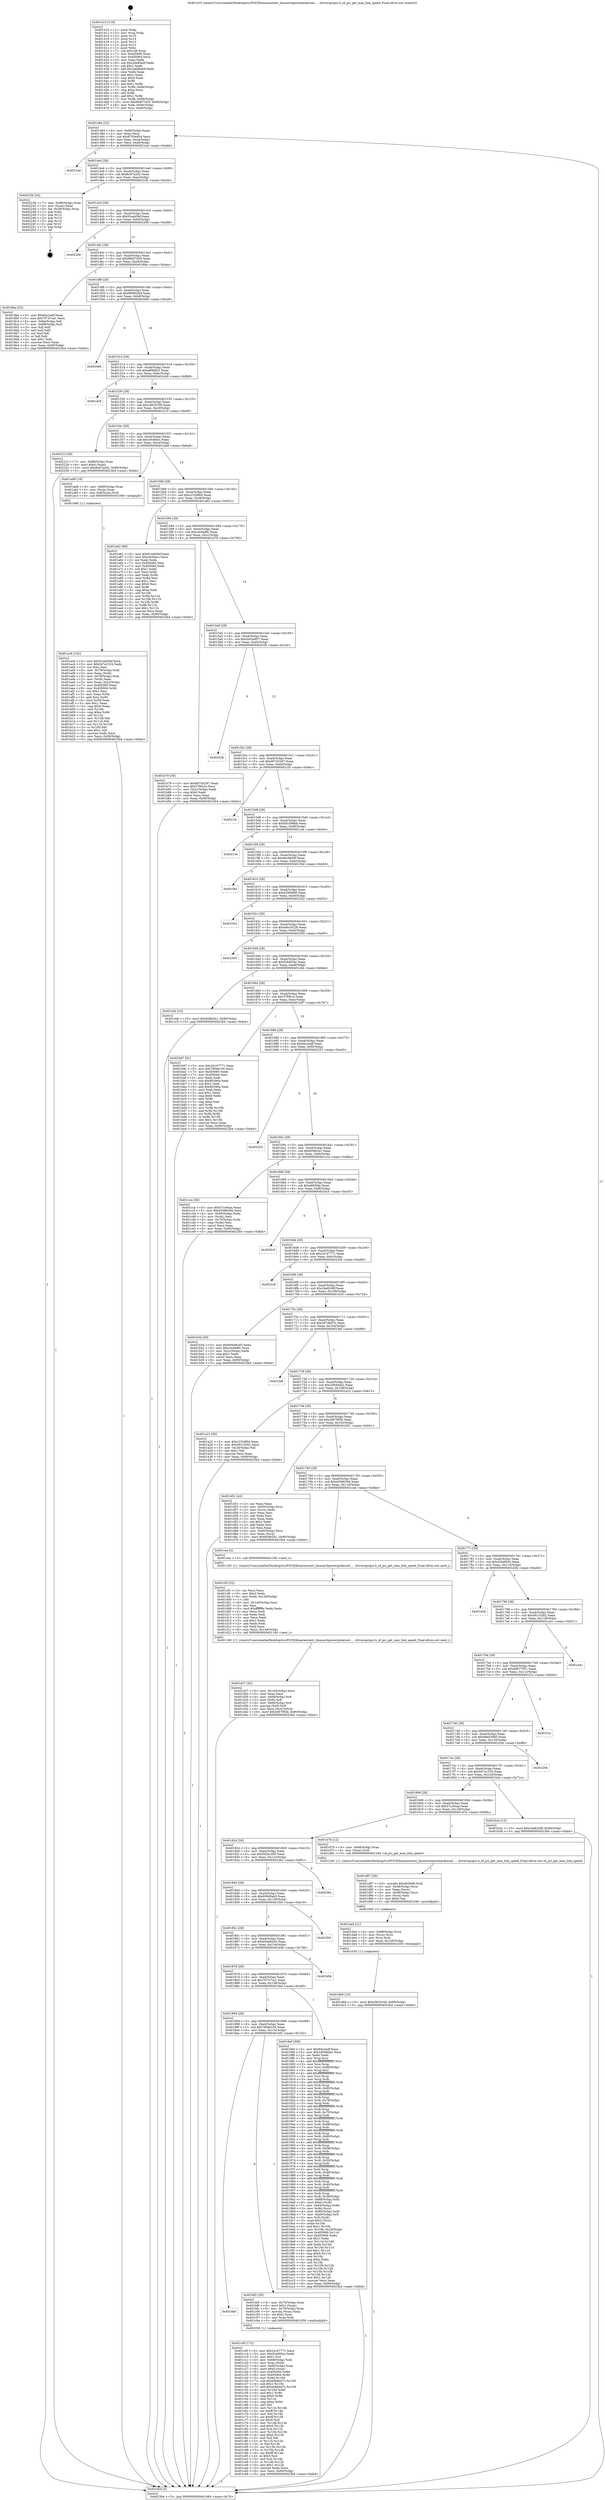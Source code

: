 digraph "0x401410" {
  label = "0x401410 (/mnt/c/Users/mathe/Desktop/tcc/POCII/binaries/extr_linuxarchpowerpckernel......driverspcipci.h_of_pci_get_max_link_speed_Final-ollvm.out::main(0))"
  labelloc = "t"
  node[shape=record]

  Entry [label="",width=0.3,height=0.3,shape=circle,fillcolor=black,style=filled]
  "0x401484" [label="{
     0x401484 [32]\l
     | [instrs]\l
     &nbsp;&nbsp;0x401484 \<+6\>: mov -0x90(%rbp),%eax\l
     &nbsp;&nbsp;0x40148a \<+2\>: mov %eax,%ecx\l
     &nbsp;&nbsp;0x40148c \<+6\>: sub $0x8793ed54,%ecx\l
     &nbsp;&nbsp;0x401492 \<+6\>: mov %eax,-0xa4(%rbp)\l
     &nbsp;&nbsp;0x401498 \<+6\>: mov %ecx,-0xa8(%rbp)\l
     &nbsp;&nbsp;0x40149e \<+6\>: je 00000000004021ed \<main+0xddd\>\l
  }"]
  "0x4021ed" [label="{
     0x4021ed\l
  }", style=dashed]
  "0x4014a4" [label="{
     0x4014a4 [28]\l
     | [instrs]\l
     &nbsp;&nbsp;0x4014a4 \<+5\>: jmp 00000000004014a9 \<main+0x99\>\l
     &nbsp;&nbsp;0x4014a9 \<+6\>: mov -0xa4(%rbp),%eax\l
     &nbsp;&nbsp;0x4014af \<+5\>: sub $0x8c97a2d2,%eax\l
     &nbsp;&nbsp;0x4014b4 \<+6\>: mov %eax,-0xac(%rbp)\l
     &nbsp;&nbsp;0x4014ba \<+6\>: je 000000000040223b \<main+0xe2b\>\l
  }"]
  Exit [label="",width=0.3,height=0.3,shape=circle,fillcolor=black,style=filled,peripheries=2]
  "0x40223b" [label="{
     0x40223b [24]\l
     | [instrs]\l
     &nbsp;&nbsp;0x40223b \<+7\>: mov -0x88(%rbp),%rax\l
     &nbsp;&nbsp;0x402242 \<+2\>: mov (%rax),%eax\l
     &nbsp;&nbsp;0x402244 \<+4\>: lea -0x28(%rbp),%rsp\l
     &nbsp;&nbsp;0x402248 \<+1\>: pop %rbx\l
     &nbsp;&nbsp;0x402249 \<+2\>: pop %r12\l
     &nbsp;&nbsp;0x40224b \<+2\>: pop %r13\l
     &nbsp;&nbsp;0x40224d \<+2\>: pop %r14\l
     &nbsp;&nbsp;0x40224f \<+2\>: pop %r15\l
     &nbsp;&nbsp;0x402251 \<+1\>: pop %rbp\l
     &nbsp;&nbsp;0x402252 \<+1\>: ret\l
  }"]
  "0x4014c0" [label="{
     0x4014c0 [28]\l
     | [instrs]\l
     &nbsp;&nbsp;0x4014c0 \<+5\>: jmp 00000000004014c5 \<main+0xb5\>\l
     &nbsp;&nbsp;0x4014c5 \<+6\>: mov -0xa4(%rbp),%eax\l
     &nbsp;&nbsp;0x4014cb \<+5\>: sub $0x91eeb5bf,%eax\l
     &nbsp;&nbsp;0x4014d0 \<+6\>: mov %eax,-0xb0(%rbp)\l
     &nbsp;&nbsp;0x4014d6 \<+6\>: je 0000000000402298 \<main+0xe88\>\l
  }"]
  "0x401db9" [label="{
     0x401db9 [15]\l
     | [instrs]\l
     &nbsp;&nbsp;0x401db9 \<+10\>: movl $0xc0625c56,-0x90(%rbp)\l
     &nbsp;&nbsp;0x401dc3 \<+5\>: jmp 00000000004023b4 \<main+0xfa4\>\l
  }"]
  "0x402298" [label="{
     0x402298\l
  }", style=dashed]
  "0x4014dc" [label="{
     0x4014dc [28]\l
     | [instrs]\l
     &nbsp;&nbsp;0x4014dc \<+5\>: jmp 00000000004014e1 \<main+0xd1\>\l
     &nbsp;&nbsp;0x4014e1 \<+6\>: mov -0xa4(%rbp),%eax\l
     &nbsp;&nbsp;0x4014e7 \<+5\>: sub $0x96d57d29,%eax\l
     &nbsp;&nbsp;0x4014ec \<+6\>: mov %eax,-0xb4(%rbp)\l
     &nbsp;&nbsp;0x4014f2 \<+6\>: je 00000000004018ba \<main+0x4aa\>\l
  }"]
  "0x401da4" [label="{
     0x401da4 [21]\l
     | [instrs]\l
     &nbsp;&nbsp;0x401da4 \<+4\>: mov -0x68(%rbp),%rcx\l
     &nbsp;&nbsp;0x401da8 \<+3\>: mov (%rcx),%rcx\l
     &nbsp;&nbsp;0x401dab \<+3\>: mov %rcx,%rdi\l
     &nbsp;&nbsp;0x401dae \<+6\>: mov %eax,-0x148(%rbp)\l
     &nbsp;&nbsp;0x401db4 \<+5\>: call 0000000000401030 \<free@plt\>\l
     | [calls]\l
     &nbsp;&nbsp;0x401030 \{1\} (unknown)\l
  }"]
  "0x4018ba" [label="{
     0x4018ba [53]\l
     | [instrs]\l
     &nbsp;&nbsp;0x4018ba \<+5\>: mov $0x84c2edf,%eax\l
     &nbsp;&nbsp;0x4018bf \<+5\>: mov $0x70747ca1,%ecx\l
     &nbsp;&nbsp;0x4018c4 \<+6\>: mov -0x8a(%rbp),%dl\l
     &nbsp;&nbsp;0x4018ca \<+7\>: mov -0x89(%rbp),%sil\l
     &nbsp;&nbsp;0x4018d1 \<+3\>: mov %dl,%dil\l
     &nbsp;&nbsp;0x4018d4 \<+3\>: and %sil,%dil\l
     &nbsp;&nbsp;0x4018d7 \<+3\>: xor %sil,%dl\l
     &nbsp;&nbsp;0x4018da \<+3\>: or %dl,%dil\l
     &nbsp;&nbsp;0x4018dd \<+4\>: test $0x1,%dil\l
     &nbsp;&nbsp;0x4018e1 \<+3\>: cmovne %ecx,%eax\l
     &nbsp;&nbsp;0x4018e4 \<+6\>: mov %eax,-0x90(%rbp)\l
     &nbsp;&nbsp;0x4018ea \<+5\>: jmp 00000000004023b4 \<main+0xfa4\>\l
  }"]
  "0x4014f8" [label="{
     0x4014f8 [28]\l
     | [instrs]\l
     &nbsp;&nbsp;0x4014f8 \<+5\>: jmp 00000000004014fd \<main+0xed\>\l
     &nbsp;&nbsp;0x4014fd \<+6\>: mov -0xa4(%rbp),%eax\l
     &nbsp;&nbsp;0x401503 \<+5\>: sub $0x9f06026d,%eax\l
     &nbsp;&nbsp;0x401508 \<+6\>: mov %eax,-0xb8(%rbp)\l
     &nbsp;&nbsp;0x40150e \<+6\>: je 00000000004020b6 \<main+0xca6\>\l
  }"]
  "0x4023b4" [label="{
     0x4023b4 [5]\l
     | [instrs]\l
     &nbsp;&nbsp;0x4023b4 \<+5\>: jmp 0000000000401484 \<main+0x74\>\l
  }"]
  "0x401410" [label="{
     0x401410 [116]\l
     | [instrs]\l
     &nbsp;&nbsp;0x401410 \<+1\>: push %rbp\l
     &nbsp;&nbsp;0x401411 \<+3\>: mov %rsp,%rbp\l
     &nbsp;&nbsp;0x401414 \<+2\>: push %r15\l
     &nbsp;&nbsp;0x401416 \<+2\>: push %r14\l
     &nbsp;&nbsp;0x401418 \<+2\>: push %r13\l
     &nbsp;&nbsp;0x40141a \<+2\>: push %r12\l
     &nbsp;&nbsp;0x40141c \<+1\>: push %rbx\l
     &nbsp;&nbsp;0x40141d \<+7\>: sub $0x148,%rsp\l
     &nbsp;&nbsp;0x401424 \<+7\>: mov 0x405060,%eax\l
     &nbsp;&nbsp;0x40142b \<+7\>: mov 0x405064,%ecx\l
     &nbsp;&nbsp;0x401432 \<+2\>: mov %eax,%edx\l
     &nbsp;&nbsp;0x401434 \<+6\>: sub $0x2eb90a0f,%edx\l
     &nbsp;&nbsp;0x40143a \<+3\>: sub $0x1,%edx\l
     &nbsp;&nbsp;0x40143d \<+6\>: add $0x2eb90a0f,%edx\l
     &nbsp;&nbsp;0x401443 \<+3\>: imul %edx,%eax\l
     &nbsp;&nbsp;0x401446 \<+3\>: and $0x1,%eax\l
     &nbsp;&nbsp;0x401449 \<+3\>: cmp $0x0,%eax\l
     &nbsp;&nbsp;0x40144c \<+4\>: sete %r8b\l
     &nbsp;&nbsp;0x401450 \<+4\>: and $0x1,%r8b\l
     &nbsp;&nbsp;0x401454 \<+7\>: mov %r8b,-0x8a(%rbp)\l
     &nbsp;&nbsp;0x40145b \<+3\>: cmp $0xa,%ecx\l
     &nbsp;&nbsp;0x40145e \<+4\>: setl %r8b\l
     &nbsp;&nbsp;0x401462 \<+4\>: and $0x1,%r8b\l
     &nbsp;&nbsp;0x401466 \<+7\>: mov %r8b,-0x89(%rbp)\l
     &nbsp;&nbsp;0x40146d \<+10\>: movl $0x96d57d29,-0x90(%rbp)\l
     &nbsp;&nbsp;0x401477 \<+6\>: mov %edi,-0x94(%rbp)\l
     &nbsp;&nbsp;0x40147d \<+7\>: mov %rsi,-0xa0(%rbp)\l
  }"]
  "0x401d87" [label="{
     0x401d87 [29]\l
     | [instrs]\l
     &nbsp;&nbsp;0x401d87 \<+10\>: movabs $0x4030d6,%rdi\l
     &nbsp;&nbsp;0x401d91 \<+4\>: mov -0x58(%rbp),%rcx\l
     &nbsp;&nbsp;0x401d95 \<+2\>: mov %eax,(%rcx)\l
     &nbsp;&nbsp;0x401d97 \<+4\>: mov -0x58(%rbp),%rcx\l
     &nbsp;&nbsp;0x401d9b \<+2\>: mov (%rcx),%esi\l
     &nbsp;&nbsp;0x401d9d \<+2\>: mov $0x0,%al\l
     &nbsp;&nbsp;0x401d9f \<+5\>: call 0000000000401040 \<printf@plt\>\l
     | [calls]\l
     &nbsp;&nbsp;0x401040 \{1\} (unknown)\l
  }"]
  "0x4020b6" [label="{
     0x4020b6\l
  }", style=dashed]
  "0x401514" [label="{
     0x401514 [28]\l
     | [instrs]\l
     &nbsp;&nbsp;0x401514 \<+5\>: jmp 0000000000401519 \<main+0x109\>\l
     &nbsp;&nbsp;0x401519 \<+6\>: mov -0xa4(%rbp),%eax\l
     &nbsp;&nbsp;0x40151f \<+5\>: sub $0xa8f48f22,%eax\l
     &nbsp;&nbsp;0x401524 \<+6\>: mov %eax,-0xbc(%rbp)\l
     &nbsp;&nbsp;0x40152a \<+6\>: je 0000000000401dc8 \<main+0x9b8\>\l
  }"]
  "0x401d27" [label="{
     0x401d27 [42]\l
     | [instrs]\l
     &nbsp;&nbsp;0x401d27 \<+6\>: mov -0x144(%rbp),%ecx\l
     &nbsp;&nbsp;0x401d2d \<+3\>: imul %eax,%ecx\l
     &nbsp;&nbsp;0x401d30 \<+4\>: mov -0x68(%rbp),%r8\l
     &nbsp;&nbsp;0x401d34 \<+3\>: mov (%r8),%r8\l
     &nbsp;&nbsp;0x401d37 \<+4\>: mov -0x60(%rbp),%r9\l
     &nbsp;&nbsp;0x401d3b \<+3\>: movslq (%r9),%r9\l
     &nbsp;&nbsp;0x401d3e \<+4\>: mov %ecx,(%r8,%r9,4)\l
     &nbsp;&nbsp;0x401d42 \<+10\>: movl $0x3d67f93b,-0x90(%rbp)\l
     &nbsp;&nbsp;0x401d4c \<+5\>: jmp 00000000004023b4 \<main+0xfa4\>\l
  }"]
  "0x401dc8" [label="{
     0x401dc8\l
  }", style=dashed]
  "0x401530" [label="{
     0x401530 [28]\l
     | [instrs]\l
     &nbsp;&nbsp;0x401530 \<+5\>: jmp 0000000000401535 \<main+0x125\>\l
     &nbsp;&nbsp;0x401535 \<+6\>: mov -0xa4(%rbp),%eax\l
     &nbsp;&nbsp;0x40153b \<+5\>: sub $0xc0625c56,%eax\l
     &nbsp;&nbsp;0x401540 \<+6\>: mov %eax,-0xc0(%rbp)\l
     &nbsp;&nbsp;0x401546 \<+6\>: je 000000000040221f \<main+0xe0f\>\l
  }"]
  "0x401cf3" [label="{
     0x401cf3 [52]\l
     | [instrs]\l
     &nbsp;&nbsp;0x401cf3 \<+2\>: xor %ecx,%ecx\l
     &nbsp;&nbsp;0x401cf5 \<+5\>: mov $0x2,%edx\l
     &nbsp;&nbsp;0x401cfa \<+6\>: mov %edx,-0x140(%rbp)\l
     &nbsp;&nbsp;0x401d00 \<+1\>: cltd\l
     &nbsp;&nbsp;0x401d01 \<+6\>: mov -0x140(%rbp),%esi\l
     &nbsp;&nbsp;0x401d07 \<+2\>: idiv %esi\l
     &nbsp;&nbsp;0x401d09 \<+6\>: imul $0xfffffffe,%edx,%edx\l
     &nbsp;&nbsp;0x401d0f \<+2\>: mov %ecx,%edi\l
     &nbsp;&nbsp;0x401d11 \<+2\>: sub %edx,%edi\l
     &nbsp;&nbsp;0x401d13 \<+2\>: mov %ecx,%edx\l
     &nbsp;&nbsp;0x401d15 \<+3\>: sub $0x1,%edx\l
     &nbsp;&nbsp;0x401d18 \<+2\>: add %edx,%edi\l
     &nbsp;&nbsp;0x401d1a \<+2\>: sub %edi,%ecx\l
     &nbsp;&nbsp;0x401d1c \<+6\>: mov %ecx,-0x144(%rbp)\l
     &nbsp;&nbsp;0x401d22 \<+5\>: call 0000000000401160 \<next_i\>\l
     | [calls]\l
     &nbsp;&nbsp;0x401160 \{1\} (/mnt/c/Users/mathe/Desktop/tcc/POCII/binaries/extr_linuxarchpowerpckernel......driverspcipci.h_of_pci_get_max_link_speed_Final-ollvm.out::next_i)\l
  }"]
  "0x40221f" [label="{
     0x40221f [28]\l
     | [instrs]\l
     &nbsp;&nbsp;0x40221f \<+7\>: mov -0x88(%rbp),%rax\l
     &nbsp;&nbsp;0x402226 \<+6\>: movl $0x0,(%rax)\l
     &nbsp;&nbsp;0x40222c \<+10\>: movl $0x8c97a2d2,-0x90(%rbp)\l
     &nbsp;&nbsp;0x402236 \<+5\>: jmp 00000000004023b4 \<main+0xfa4\>\l
  }"]
  "0x40154c" [label="{
     0x40154c [28]\l
     | [instrs]\l
     &nbsp;&nbsp;0x40154c \<+5\>: jmp 0000000000401551 \<main+0x141\>\l
     &nbsp;&nbsp;0x401551 \<+6\>: mov -0xa4(%rbp),%eax\l
     &nbsp;&nbsp;0x401557 \<+5\>: sub $0xc0cfebcc,%eax\l
     &nbsp;&nbsp;0x40155c \<+6\>: mov %eax,-0xc4(%rbp)\l
     &nbsp;&nbsp;0x401562 \<+6\>: je 0000000000401ab8 \<main+0x6a8\>\l
  }"]
  "0x401c0f" [label="{
     0x401c0f [172]\l
     | [instrs]\l
     &nbsp;&nbsp;0x401c0f \<+5\>: mov $0x24167771,%ecx\l
     &nbsp;&nbsp;0x401c14 \<+5\>: mov $0xf24d05ac,%edx\l
     &nbsp;&nbsp;0x401c19 \<+3\>: mov $0x1,%sil\l
     &nbsp;&nbsp;0x401c1c \<+4\>: mov -0x68(%rbp),%rdi\l
     &nbsp;&nbsp;0x401c20 \<+3\>: mov %rax,(%rdi)\l
     &nbsp;&nbsp;0x401c23 \<+4\>: mov -0x60(%rbp),%rax\l
     &nbsp;&nbsp;0x401c27 \<+6\>: movl $0x0,(%rax)\l
     &nbsp;&nbsp;0x401c2d \<+8\>: mov 0x405060,%r8d\l
     &nbsp;&nbsp;0x401c35 \<+8\>: mov 0x405064,%r9d\l
     &nbsp;&nbsp;0x401c3d \<+3\>: mov %r8d,%r10d\l
     &nbsp;&nbsp;0x401c40 \<+7\>: sub $0xe0bbbd7c,%r10d\l
     &nbsp;&nbsp;0x401c47 \<+4\>: sub $0x1,%r10d\l
     &nbsp;&nbsp;0x401c4b \<+7\>: add $0xe0bbbd7c,%r10d\l
     &nbsp;&nbsp;0x401c52 \<+4\>: imul %r10d,%r8d\l
     &nbsp;&nbsp;0x401c56 \<+4\>: and $0x1,%r8d\l
     &nbsp;&nbsp;0x401c5a \<+4\>: cmp $0x0,%r8d\l
     &nbsp;&nbsp;0x401c5e \<+4\>: sete %r11b\l
     &nbsp;&nbsp;0x401c62 \<+4\>: cmp $0xa,%r9d\l
     &nbsp;&nbsp;0x401c66 \<+3\>: setl %bl\l
     &nbsp;&nbsp;0x401c69 \<+3\>: mov %r11b,%r14b\l
     &nbsp;&nbsp;0x401c6c \<+4\>: xor $0xff,%r14b\l
     &nbsp;&nbsp;0x401c70 \<+3\>: mov %bl,%r15b\l
     &nbsp;&nbsp;0x401c73 \<+4\>: xor $0xff,%r15b\l
     &nbsp;&nbsp;0x401c77 \<+4\>: xor $0x0,%sil\l
     &nbsp;&nbsp;0x401c7b \<+3\>: mov %r14b,%r12b\l
     &nbsp;&nbsp;0x401c7e \<+4\>: and $0x0,%r12b\l
     &nbsp;&nbsp;0x401c82 \<+3\>: and %sil,%r11b\l
     &nbsp;&nbsp;0x401c85 \<+3\>: mov %r15b,%r13b\l
     &nbsp;&nbsp;0x401c88 \<+4\>: and $0x0,%r13b\l
     &nbsp;&nbsp;0x401c8c \<+3\>: and %sil,%bl\l
     &nbsp;&nbsp;0x401c8f \<+3\>: or %r11b,%r12b\l
     &nbsp;&nbsp;0x401c92 \<+3\>: or %bl,%r13b\l
     &nbsp;&nbsp;0x401c95 \<+3\>: xor %r13b,%r12b\l
     &nbsp;&nbsp;0x401c98 \<+3\>: or %r15b,%r14b\l
     &nbsp;&nbsp;0x401c9b \<+4\>: xor $0xff,%r14b\l
     &nbsp;&nbsp;0x401c9f \<+4\>: or $0x0,%sil\l
     &nbsp;&nbsp;0x401ca3 \<+3\>: and %sil,%r14b\l
     &nbsp;&nbsp;0x401ca6 \<+3\>: or %r14b,%r12b\l
     &nbsp;&nbsp;0x401ca9 \<+4\>: test $0x1,%r12b\l
     &nbsp;&nbsp;0x401cad \<+3\>: cmovne %edx,%ecx\l
     &nbsp;&nbsp;0x401cb0 \<+6\>: mov %ecx,-0x90(%rbp)\l
     &nbsp;&nbsp;0x401cb6 \<+5\>: jmp 00000000004023b4 \<main+0xfa4\>\l
  }"]
  "0x401ab8" [label="{
     0x401ab8 [16]\l
     | [instrs]\l
     &nbsp;&nbsp;0x401ab8 \<+4\>: mov -0x80(%rbp),%rax\l
     &nbsp;&nbsp;0x401abc \<+3\>: mov (%rax),%rax\l
     &nbsp;&nbsp;0x401abf \<+4\>: mov 0x8(%rax),%rdi\l
     &nbsp;&nbsp;0x401ac3 \<+5\>: call 0000000000401060 \<atoi@plt\>\l
     | [calls]\l
     &nbsp;&nbsp;0x401060 \{1\} (unknown)\l
  }"]
  "0x401568" [label="{
     0x401568 [28]\l
     | [instrs]\l
     &nbsp;&nbsp;0x401568 \<+5\>: jmp 000000000040156d \<main+0x15d\>\l
     &nbsp;&nbsp;0x40156d \<+6\>: mov -0xa4(%rbp),%eax\l
     &nbsp;&nbsp;0x401573 \<+5\>: sub $0xc233df04,%eax\l
     &nbsp;&nbsp;0x401578 \<+6\>: mov %eax,-0xc8(%rbp)\l
     &nbsp;&nbsp;0x40157e \<+6\>: je 0000000000401a62 \<main+0x652\>\l
  }"]
  "0x4018b0" [label="{
     0x4018b0\l
  }", style=dashed]
  "0x401a62" [label="{
     0x401a62 [86]\l
     | [instrs]\l
     &nbsp;&nbsp;0x401a62 \<+5\>: mov $0x91eeb5bf,%eax\l
     &nbsp;&nbsp;0x401a67 \<+5\>: mov $0xc0cfebcc,%ecx\l
     &nbsp;&nbsp;0x401a6c \<+2\>: xor %edx,%edx\l
     &nbsp;&nbsp;0x401a6e \<+7\>: mov 0x405060,%esi\l
     &nbsp;&nbsp;0x401a75 \<+7\>: mov 0x405064,%edi\l
     &nbsp;&nbsp;0x401a7c \<+3\>: sub $0x1,%edx\l
     &nbsp;&nbsp;0x401a7f \<+3\>: mov %esi,%r8d\l
     &nbsp;&nbsp;0x401a82 \<+3\>: add %edx,%r8d\l
     &nbsp;&nbsp;0x401a85 \<+4\>: imul %r8d,%esi\l
     &nbsp;&nbsp;0x401a89 \<+3\>: and $0x1,%esi\l
     &nbsp;&nbsp;0x401a8c \<+3\>: cmp $0x0,%esi\l
     &nbsp;&nbsp;0x401a8f \<+4\>: sete %r9b\l
     &nbsp;&nbsp;0x401a93 \<+3\>: cmp $0xa,%edi\l
     &nbsp;&nbsp;0x401a96 \<+4\>: setl %r10b\l
     &nbsp;&nbsp;0x401a9a \<+3\>: mov %r9b,%r11b\l
     &nbsp;&nbsp;0x401a9d \<+3\>: and %r10b,%r11b\l
     &nbsp;&nbsp;0x401aa0 \<+3\>: xor %r10b,%r9b\l
     &nbsp;&nbsp;0x401aa3 \<+3\>: or %r9b,%r11b\l
     &nbsp;&nbsp;0x401aa6 \<+4\>: test $0x1,%r11b\l
     &nbsp;&nbsp;0x401aaa \<+3\>: cmovne %ecx,%eax\l
     &nbsp;&nbsp;0x401aad \<+6\>: mov %eax,-0x90(%rbp)\l
     &nbsp;&nbsp;0x401ab3 \<+5\>: jmp 00000000004023b4 \<main+0xfa4\>\l
  }"]
  "0x401584" [label="{
     0x401584 [28]\l
     | [instrs]\l
     &nbsp;&nbsp;0x401584 \<+5\>: jmp 0000000000401589 \<main+0x179\>\l
     &nbsp;&nbsp;0x401589 \<+6\>: mov -0xa4(%rbp),%eax\l
     &nbsp;&nbsp;0x40158f \<+5\>: sub $0xc4c6e8fc,%eax\l
     &nbsp;&nbsp;0x401594 \<+6\>: mov %eax,-0xcc(%rbp)\l
     &nbsp;&nbsp;0x40159a \<+6\>: je 0000000000401b79 \<main+0x769\>\l
  }"]
  "0x401bf2" [label="{
     0x401bf2 [29]\l
     | [instrs]\l
     &nbsp;&nbsp;0x401bf2 \<+4\>: mov -0x70(%rbp),%rax\l
     &nbsp;&nbsp;0x401bf6 \<+6\>: movl $0x1,(%rax)\l
     &nbsp;&nbsp;0x401bfc \<+4\>: mov -0x70(%rbp),%rax\l
     &nbsp;&nbsp;0x401c00 \<+3\>: movslq (%rax),%rax\l
     &nbsp;&nbsp;0x401c03 \<+4\>: shl $0x2,%rax\l
     &nbsp;&nbsp;0x401c07 \<+3\>: mov %rax,%rdi\l
     &nbsp;&nbsp;0x401c0a \<+5\>: call 0000000000401050 \<malloc@plt\>\l
     | [calls]\l
     &nbsp;&nbsp;0x401050 \{1\} (unknown)\l
  }"]
  "0x401b79" [label="{
     0x401b79 [30]\l
     | [instrs]\l
     &nbsp;&nbsp;0x401b79 \<+5\>: mov $0xd0743297,%eax\l
     &nbsp;&nbsp;0x401b7e \<+5\>: mov $0x37f0b1e,%ecx\l
     &nbsp;&nbsp;0x401b83 \<+3\>: mov -0x2c(%rbp),%edx\l
     &nbsp;&nbsp;0x401b86 \<+3\>: cmp $0x0,%edx\l
     &nbsp;&nbsp;0x401b89 \<+3\>: cmove %ecx,%eax\l
     &nbsp;&nbsp;0x401b8c \<+6\>: mov %eax,-0x90(%rbp)\l
     &nbsp;&nbsp;0x401b92 \<+5\>: jmp 00000000004023b4 \<main+0xfa4\>\l
  }"]
  "0x4015a0" [label="{
     0x4015a0 [28]\l
     | [instrs]\l
     &nbsp;&nbsp;0x4015a0 \<+5\>: jmp 00000000004015a5 \<main+0x195\>\l
     &nbsp;&nbsp;0x4015a5 \<+6\>: mov -0xa4(%rbp),%eax\l
     &nbsp;&nbsp;0x4015ab \<+5\>: sub $0xcb03e957,%eax\l
     &nbsp;&nbsp;0x4015b0 \<+6\>: mov %eax,-0xd0(%rbp)\l
     &nbsp;&nbsp;0x4015b6 \<+6\>: je 000000000040203b \<main+0xc2b\>\l
  }"]
  "0x401ac8" [label="{
     0x401ac8 [102]\l
     | [instrs]\l
     &nbsp;&nbsp;0x401ac8 \<+5\>: mov $0x91eeb5bf,%ecx\l
     &nbsp;&nbsp;0x401acd \<+5\>: mov $0x547a151b,%edx\l
     &nbsp;&nbsp;0x401ad2 \<+2\>: xor %esi,%esi\l
     &nbsp;&nbsp;0x401ad4 \<+4\>: mov -0x78(%rbp),%rdi\l
     &nbsp;&nbsp;0x401ad8 \<+2\>: mov %eax,(%rdi)\l
     &nbsp;&nbsp;0x401ada \<+4\>: mov -0x78(%rbp),%rdi\l
     &nbsp;&nbsp;0x401ade \<+2\>: mov (%rdi),%eax\l
     &nbsp;&nbsp;0x401ae0 \<+3\>: mov %eax,-0x2c(%rbp)\l
     &nbsp;&nbsp;0x401ae3 \<+7\>: mov 0x405060,%eax\l
     &nbsp;&nbsp;0x401aea \<+8\>: mov 0x405064,%r8d\l
     &nbsp;&nbsp;0x401af2 \<+3\>: sub $0x1,%esi\l
     &nbsp;&nbsp;0x401af5 \<+3\>: mov %eax,%r9d\l
     &nbsp;&nbsp;0x401af8 \<+3\>: add %esi,%r9d\l
     &nbsp;&nbsp;0x401afb \<+4\>: imul %r9d,%eax\l
     &nbsp;&nbsp;0x401aff \<+3\>: and $0x1,%eax\l
     &nbsp;&nbsp;0x401b02 \<+3\>: cmp $0x0,%eax\l
     &nbsp;&nbsp;0x401b05 \<+4\>: sete %r10b\l
     &nbsp;&nbsp;0x401b09 \<+4\>: cmp $0xa,%r8d\l
     &nbsp;&nbsp;0x401b0d \<+4\>: setl %r11b\l
     &nbsp;&nbsp;0x401b11 \<+3\>: mov %r10b,%bl\l
     &nbsp;&nbsp;0x401b14 \<+3\>: and %r11b,%bl\l
     &nbsp;&nbsp;0x401b17 \<+3\>: xor %r11b,%r10b\l
     &nbsp;&nbsp;0x401b1a \<+3\>: or %r10b,%bl\l
     &nbsp;&nbsp;0x401b1d \<+3\>: test $0x1,%bl\l
     &nbsp;&nbsp;0x401b20 \<+3\>: cmovne %edx,%ecx\l
     &nbsp;&nbsp;0x401b23 \<+6\>: mov %ecx,-0x90(%rbp)\l
     &nbsp;&nbsp;0x401b29 \<+5\>: jmp 00000000004023b4 \<main+0xfa4\>\l
  }"]
  "0x40203b" [label="{
     0x40203b\l
  }", style=dashed]
  "0x4015bc" [label="{
     0x4015bc [28]\l
     | [instrs]\l
     &nbsp;&nbsp;0x4015bc \<+5\>: jmp 00000000004015c1 \<main+0x1b1\>\l
     &nbsp;&nbsp;0x4015c1 \<+6\>: mov -0xa4(%rbp),%eax\l
     &nbsp;&nbsp;0x4015c7 \<+5\>: sub $0xd0743297,%eax\l
     &nbsp;&nbsp;0x4015cc \<+6\>: mov %eax,-0xd4(%rbp)\l
     &nbsp;&nbsp;0x4015d2 \<+6\>: je 00000000004021fc \<main+0xdec\>\l
  }"]
  "0x401894" [label="{
     0x401894 [28]\l
     | [instrs]\l
     &nbsp;&nbsp;0x401894 \<+5\>: jmp 0000000000401899 \<main+0x489\>\l
     &nbsp;&nbsp;0x401899 \<+6\>: mov -0xa4(%rbp),%eax\l
     &nbsp;&nbsp;0x40189f \<+5\>: sub $0x790a8104,%eax\l
     &nbsp;&nbsp;0x4018a4 \<+6\>: mov %eax,-0x13c(%rbp)\l
     &nbsp;&nbsp;0x4018aa \<+6\>: je 0000000000401bf2 \<main+0x7e2\>\l
  }"]
  "0x4021fc" [label="{
     0x4021fc\l
  }", style=dashed]
  "0x4015d8" [label="{
     0x4015d8 [28]\l
     | [instrs]\l
     &nbsp;&nbsp;0x4015d8 \<+5\>: jmp 00000000004015dd \<main+0x1cd\>\l
     &nbsp;&nbsp;0x4015dd \<+6\>: mov -0xa4(%rbp),%eax\l
     &nbsp;&nbsp;0x4015e3 \<+5\>: sub $0xd5c596bb,%eax\l
     &nbsp;&nbsp;0x4015e8 \<+6\>: mov %eax,-0xd8(%rbp)\l
     &nbsp;&nbsp;0x4015ee \<+6\>: je 000000000040214e \<main+0xd3e\>\l
  }"]
  "0x4018ef" [label="{
     0x4018ef [308]\l
     | [instrs]\l
     &nbsp;&nbsp;0x4018ef \<+5\>: mov $0x84c2edf,%eax\l
     &nbsp;&nbsp;0x4018f4 \<+5\>: mov $0x2d59dde2,%ecx\l
     &nbsp;&nbsp;0x4018f9 \<+2\>: xor %edx,%edx\l
     &nbsp;&nbsp;0x4018fb \<+3\>: mov %rsp,%rsi\l
     &nbsp;&nbsp;0x4018fe \<+4\>: add $0xfffffffffffffff0,%rsi\l
     &nbsp;&nbsp;0x401902 \<+3\>: mov %rsi,%rsp\l
     &nbsp;&nbsp;0x401905 \<+7\>: mov %rsi,-0x88(%rbp)\l
     &nbsp;&nbsp;0x40190c \<+3\>: mov %rsp,%rsi\l
     &nbsp;&nbsp;0x40190f \<+4\>: add $0xfffffffffffffff0,%rsi\l
     &nbsp;&nbsp;0x401913 \<+3\>: mov %rsi,%rsp\l
     &nbsp;&nbsp;0x401916 \<+3\>: mov %rsp,%rdi\l
     &nbsp;&nbsp;0x401919 \<+4\>: add $0xfffffffffffffff0,%rdi\l
     &nbsp;&nbsp;0x40191d \<+3\>: mov %rdi,%rsp\l
     &nbsp;&nbsp;0x401920 \<+4\>: mov %rdi,-0x80(%rbp)\l
     &nbsp;&nbsp;0x401924 \<+3\>: mov %rsp,%rdi\l
     &nbsp;&nbsp;0x401927 \<+4\>: add $0xfffffffffffffff0,%rdi\l
     &nbsp;&nbsp;0x40192b \<+3\>: mov %rdi,%rsp\l
     &nbsp;&nbsp;0x40192e \<+4\>: mov %rdi,-0x78(%rbp)\l
     &nbsp;&nbsp;0x401932 \<+3\>: mov %rsp,%rdi\l
     &nbsp;&nbsp;0x401935 \<+4\>: add $0xfffffffffffffff0,%rdi\l
     &nbsp;&nbsp;0x401939 \<+3\>: mov %rdi,%rsp\l
     &nbsp;&nbsp;0x40193c \<+4\>: mov %rdi,-0x70(%rbp)\l
     &nbsp;&nbsp;0x401940 \<+3\>: mov %rsp,%rdi\l
     &nbsp;&nbsp;0x401943 \<+4\>: add $0xfffffffffffffff0,%rdi\l
     &nbsp;&nbsp;0x401947 \<+3\>: mov %rdi,%rsp\l
     &nbsp;&nbsp;0x40194a \<+4\>: mov %rdi,-0x68(%rbp)\l
     &nbsp;&nbsp;0x40194e \<+3\>: mov %rsp,%rdi\l
     &nbsp;&nbsp;0x401951 \<+4\>: add $0xfffffffffffffff0,%rdi\l
     &nbsp;&nbsp;0x401955 \<+3\>: mov %rdi,%rsp\l
     &nbsp;&nbsp;0x401958 \<+4\>: mov %rdi,-0x60(%rbp)\l
     &nbsp;&nbsp;0x40195c \<+3\>: mov %rsp,%rdi\l
     &nbsp;&nbsp;0x40195f \<+4\>: add $0xfffffffffffffff0,%rdi\l
     &nbsp;&nbsp;0x401963 \<+3\>: mov %rdi,%rsp\l
     &nbsp;&nbsp;0x401966 \<+4\>: mov %rdi,-0x58(%rbp)\l
     &nbsp;&nbsp;0x40196a \<+3\>: mov %rsp,%rdi\l
     &nbsp;&nbsp;0x40196d \<+4\>: add $0xfffffffffffffff0,%rdi\l
     &nbsp;&nbsp;0x401971 \<+3\>: mov %rdi,%rsp\l
     &nbsp;&nbsp;0x401974 \<+4\>: mov %rdi,-0x50(%rbp)\l
     &nbsp;&nbsp;0x401978 \<+3\>: mov %rsp,%rdi\l
     &nbsp;&nbsp;0x40197b \<+4\>: add $0xfffffffffffffff0,%rdi\l
     &nbsp;&nbsp;0x40197f \<+3\>: mov %rdi,%rsp\l
     &nbsp;&nbsp;0x401982 \<+4\>: mov %rdi,-0x48(%rbp)\l
     &nbsp;&nbsp;0x401986 \<+3\>: mov %rsp,%rdi\l
     &nbsp;&nbsp;0x401989 \<+4\>: add $0xfffffffffffffff0,%rdi\l
     &nbsp;&nbsp;0x40198d \<+3\>: mov %rdi,%rsp\l
     &nbsp;&nbsp;0x401990 \<+4\>: mov %rdi,-0x40(%rbp)\l
     &nbsp;&nbsp;0x401994 \<+3\>: mov %rsp,%rdi\l
     &nbsp;&nbsp;0x401997 \<+4\>: add $0xfffffffffffffff0,%rdi\l
     &nbsp;&nbsp;0x40199b \<+3\>: mov %rdi,%rsp\l
     &nbsp;&nbsp;0x40199e \<+4\>: mov %rdi,-0x38(%rbp)\l
     &nbsp;&nbsp;0x4019a2 \<+7\>: mov -0x88(%rbp),%rdi\l
     &nbsp;&nbsp;0x4019a9 \<+6\>: movl $0x0,(%rdi)\l
     &nbsp;&nbsp;0x4019af \<+7\>: mov -0x94(%rbp),%r8d\l
     &nbsp;&nbsp;0x4019b6 \<+3\>: mov %r8d,(%rsi)\l
     &nbsp;&nbsp;0x4019b9 \<+4\>: mov -0x80(%rbp),%rdi\l
     &nbsp;&nbsp;0x4019bd \<+7\>: mov -0xa0(%rbp),%r9\l
     &nbsp;&nbsp;0x4019c4 \<+3\>: mov %r9,(%rdi)\l
     &nbsp;&nbsp;0x4019c7 \<+3\>: cmpl $0x2,(%rsi)\l
     &nbsp;&nbsp;0x4019ca \<+4\>: setne %r10b\l
     &nbsp;&nbsp;0x4019ce \<+4\>: and $0x1,%r10b\l
     &nbsp;&nbsp;0x4019d2 \<+4\>: mov %r10b,-0x2d(%rbp)\l
     &nbsp;&nbsp;0x4019d6 \<+8\>: mov 0x405060,%r11d\l
     &nbsp;&nbsp;0x4019de \<+7\>: mov 0x405064,%ebx\l
     &nbsp;&nbsp;0x4019e5 \<+3\>: sub $0x1,%edx\l
     &nbsp;&nbsp;0x4019e8 \<+3\>: mov %r11d,%r14d\l
     &nbsp;&nbsp;0x4019eb \<+3\>: add %edx,%r14d\l
     &nbsp;&nbsp;0x4019ee \<+4\>: imul %r14d,%r11d\l
     &nbsp;&nbsp;0x4019f2 \<+4\>: and $0x1,%r11d\l
     &nbsp;&nbsp;0x4019f6 \<+4\>: cmp $0x0,%r11d\l
     &nbsp;&nbsp;0x4019fa \<+4\>: sete %r10b\l
     &nbsp;&nbsp;0x4019fe \<+3\>: cmp $0xa,%ebx\l
     &nbsp;&nbsp;0x401a01 \<+4\>: setl %r15b\l
     &nbsp;&nbsp;0x401a05 \<+3\>: mov %r10b,%r12b\l
     &nbsp;&nbsp;0x401a08 \<+3\>: and %r15b,%r12b\l
     &nbsp;&nbsp;0x401a0b \<+3\>: xor %r15b,%r10b\l
     &nbsp;&nbsp;0x401a0e \<+3\>: or %r10b,%r12b\l
     &nbsp;&nbsp;0x401a11 \<+4\>: test $0x1,%r12b\l
     &nbsp;&nbsp;0x401a15 \<+3\>: cmovne %ecx,%eax\l
     &nbsp;&nbsp;0x401a18 \<+6\>: mov %eax,-0x90(%rbp)\l
     &nbsp;&nbsp;0x401a1e \<+5\>: jmp 00000000004023b4 \<main+0xfa4\>\l
  }"]
  "0x40214e" [label="{
     0x40214e\l
  }", style=dashed]
  "0x4015f4" [label="{
     0x4015f4 [28]\l
     | [instrs]\l
     &nbsp;&nbsp;0x4015f4 \<+5\>: jmp 00000000004015f9 \<main+0x1e9\>\l
     &nbsp;&nbsp;0x4015f9 \<+6\>: mov -0xa4(%rbp),%eax\l
     &nbsp;&nbsp;0x4015ff \<+5\>: sub $0xd6c9040f,%eax\l
     &nbsp;&nbsp;0x401604 \<+6\>: mov %eax,-0xdc(%rbp)\l
     &nbsp;&nbsp;0x40160a \<+6\>: je 0000000000401f4d \<main+0xb3d\>\l
  }"]
  "0x401878" [label="{
     0x401878 [28]\l
     | [instrs]\l
     &nbsp;&nbsp;0x401878 \<+5\>: jmp 000000000040187d \<main+0x46d\>\l
     &nbsp;&nbsp;0x40187d \<+6\>: mov -0xa4(%rbp),%eax\l
     &nbsp;&nbsp;0x401883 \<+5\>: sub $0x70747ca1,%eax\l
     &nbsp;&nbsp;0x401888 \<+6\>: mov %eax,-0x138(%rbp)\l
     &nbsp;&nbsp;0x40188e \<+6\>: je 00000000004018ef \<main+0x4df\>\l
  }"]
  "0x401f4d" [label="{
     0x401f4d\l
  }", style=dashed]
  "0x401610" [label="{
     0x401610 [28]\l
     | [instrs]\l
     &nbsp;&nbsp;0x401610 \<+5\>: jmp 0000000000401615 \<main+0x205\>\l
     &nbsp;&nbsp;0x401615 \<+6\>: mov -0xa4(%rbp),%eax\l
     &nbsp;&nbsp;0x40161b \<+5\>: sub $0xe299af66,%eax\l
     &nbsp;&nbsp;0x401620 \<+6\>: mov %eax,-0xe0(%rbp)\l
     &nbsp;&nbsp;0x401626 \<+6\>: je 0000000000402342 \<main+0xf32\>\l
  }"]
  "0x401b5b" [label="{
     0x401b5b\l
  }", style=dashed]
  "0x402342" [label="{
     0x402342\l
  }", style=dashed]
  "0x40162c" [label="{
     0x40162c [28]\l
     | [instrs]\l
     &nbsp;&nbsp;0x40162c \<+5\>: jmp 0000000000401631 \<main+0x221\>\l
     &nbsp;&nbsp;0x401631 \<+6\>: mov -0xa4(%rbp),%eax\l
     &nbsp;&nbsp;0x401637 \<+5\>: sub $0xe6e16228,%eax\l
     &nbsp;&nbsp;0x40163c \<+6\>: mov %eax,-0xe4(%rbp)\l
     &nbsp;&nbsp;0x401642 \<+6\>: je 0000000000402305 \<main+0xef5\>\l
  }"]
  "0x40185c" [label="{
     0x40185c [28]\l
     | [instrs]\l
     &nbsp;&nbsp;0x40185c \<+5\>: jmp 0000000000401861 \<main+0x451\>\l
     &nbsp;&nbsp;0x401861 \<+6\>: mov -0xa4(%rbp),%eax\l
     &nbsp;&nbsp;0x401867 \<+5\>: sub $0x694e82d3,%eax\l
     &nbsp;&nbsp;0x40186c \<+6\>: mov %eax,-0x134(%rbp)\l
     &nbsp;&nbsp;0x401872 \<+6\>: je 0000000000401b5b \<main+0x74b\>\l
  }"]
  "0x402305" [label="{
     0x402305\l
  }", style=dashed]
  "0x401648" [label="{
     0x401648 [28]\l
     | [instrs]\l
     &nbsp;&nbsp;0x401648 \<+5\>: jmp 000000000040164d \<main+0x23d\>\l
     &nbsp;&nbsp;0x40164d \<+6\>: mov -0xa4(%rbp),%eax\l
     &nbsp;&nbsp;0x401653 \<+5\>: sub $0xf24d05ac,%eax\l
     &nbsp;&nbsp;0x401658 \<+6\>: mov %eax,-0xe8(%rbp)\l
     &nbsp;&nbsp;0x40165e \<+6\>: je 0000000000401cbb \<main+0x8ab\>\l
  }"]
  "0x401f29" [label="{
     0x401f29\l
  }", style=dashed]
  "0x401cbb" [label="{
     0x401cbb [15]\l
     | [instrs]\l
     &nbsp;&nbsp;0x401cbb \<+10\>: movl $0x859b2b1,-0x90(%rbp)\l
     &nbsp;&nbsp;0x401cc5 \<+5\>: jmp 00000000004023b4 \<main+0xfa4\>\l
  }"]
  "0x401664" [label="{
     0x401664 [28]\l
     | [instrs]\l
     &nbsp;&nbsp;0x401664 \<+5\>: jmp 0000000000401669 \<main+0x259\>\l
     &nbsp;&nbsp;0x401669 \<+6\>: mov -0xa4(%rbp),%eax\l
     &nbsp;&nbsp;0x40166f \<+5\>: sub $0x37f0b1e,%eax\l
     &nbsp;&nbsp;0x401674 \<+6\>: mov %eax,-0xec(%rbp)\l
     &nbsp;&nbsp;0x40167a \<+6\>: je 0000000000401b97 \<main+0x787\>\l
  }"]
  "0x401840" [label="{
     0x401840 [28]\l
     | [instrs]\l
     &nbsp;&nbsp;0x401840 \<+5\>: jmp 0000000000401845 \<main+0x435\>\l
     &nbsp;&nbsp;0x401845 \<+6\>: mov -0xa4(%rbp),%eax\l
     &nbsp;&nbsp;0x40184b \<+5\>: sub $0x609d5ab3,%eax\l
     &nbsp;&nbsp;0x401850 \<+6\>: mov %eax,-0x130(%rbp)\l
     &nbsp;&nbsp;0x401856 \<+6\>: je 0000000000401f29 \<main+0xb19\>\l
  }"]
  "0x401b97" [label="{
     0x401b97 [91]\l
     | [instrs]\l
     &nbsp;&nbsp;0x401b97 \<+5\>: mov $0x24167771,%eax\l
     &nbsp;&nbsp;0x401b9c \<+5\>: mov $0x790a8104,%ecx\l
     &nbsp;&nbsp;0x401ba1 \<+7\>: mov 0x405060,%edx\l
     &nbsp;&nbsp;0x401ba8 \<+7\>: mov 0x405064,%esi\l
     &nbsp;&nbsp;0x401baf \<+2\>: mov %edx,%edi\l
     &nbsp;&nbsp;0x401bb1 \<+6\>: sub $0x80390a,%edi\l
     &nbsp;&nbsp;0x401bb7 \<+3\>: sub $0x1,%edi\l
     &nbsp;&nbsp;0x401bba \<+6\>: add $0x80390a,%edi\l
     &nbsp;&nbsp;0x401bc0 \<+3\>: imul %edi,%edx\l
     &nbsp;&nbsp;0x401bc3 \<+3\>: and $0x1,%edx\l
     &nbsp;&nbsp;0x401bc6 \<+3\>: cmp $0x0,%edx\l
     &nbsp;&nbsp;0x401bc9 \<+4\>: sete %r8b\l
     &nbsp;&nbsp;0x401bcd \<+3\>: cmp $0xa,%esi\l
     &nbsp;&nbsp;0x401bd0 \<+4\>: setl %r9b\l
     &nbsp;&nbsp;0x401bd4 \<+3\>: mov %r8b,%r10b\l
     &nbsp;&nbsp;0x401bd7 \<+3\>: and %r9b,%r10b\l
     &nbsp;&nbsp;0x401bda \<+3\>: xor %r9b,%r8b\l
     &nbsp;&nbsp;0x401bdd \<+3\>: or %r8b,%r10b\l
     &nbsp;&nbsp;0x401be0 \<+4\>: test $0x1,%r10b\l
     &nbsp;&nbsp;0x401be4 \<+3\>: cmovne %ecx,%eax\l
     &nbsp;&nbsp;0x401be7 \<+6\>: mov %eax,-0x90(%rbp)\l
     &nbsp;&nbsp;0x401bed \<+5\>: jmp 00000000004023b4 \<main+0xfa4\>\l
  }"]
  "0x401680" [label="{
     0x401680 [28]\l
     | [instrs]\l
     &nbsp;&nbsp;0x401680 \<+5\>: jmp 0000000000401685 \<main+0x275\>\l
     &nbsp;&nbsp;0x401685 \<+6\>: mov -0xa4(%rbp),%eax\l
     &nbsp;&nbsp;0x40168b \<+5\>: sub $0x84c2edf,%eax\l
     &nbsp;&nbsp;0x401690 \<+6\>: mov %eax,-0xf0(%rbp)\l
     &nbsp;&nbsp;0x401696 \<+6\>: je 0000000000402253 \<main+0xe43\>\l
  }"]
  "0x40236c" [label="{
     0x40236c\l
  }", style=dashed]
  "0x402253" [label="{
     0x402253\l
  }", style=dashed]
  "0x40169c" [label="{
     0x40169c [28]\l
     | [instrs]\l
     &nbsp;&nbsp;0x40169c \<+5\>: jmp 00000000004016a1 \<main+0x291\>\l
     &nbsp;&nbsp;0x4016a1 \<+6\>: mov -0xa4(%rbp),%eax\l
     &nbsp;&nbsp;0x4016a7 \<+5\>: sub $0x859b2b1,%eax\l
     &nbsp;&nbsp;0x4016ac \<+6\>: mov %eax,-0xf4(%rbp)\l
     &nbsp;&nbsp;0x4016b2 \<+6\>: je 0000000000401cca \<main+0x8ba\>\l
  }"]
  "0x401824" [label="{
     0x401824 [28]\l
     | [instrs]\l
     &nbsp;&nbsp;0x401824 \<+5\>: jmp 0000000000401829 \<main+0x419\>\l
     &nbsp;&nbsp;0x401829 \<+6\>: mov -0xa4(%rbp),%eax\l
     &nbsp;&nbsp;0x40182f \<+5\>: sub $0x5d2bc285,%eax\l
     &nbsp;&nbsp;0x401834 \<+6\>: mov %eax,-0x12c(%rbp)\l
     &nbsp;&nbsp;0x40183a \<+6\>: je 000000000040236c \<main+0xf5c\>\l
  }"]
  "0x401cca" [label="{
     0x401cca [36]\l
     | [instrs]\l
     &nbsp;&nbsp;0x401cca \<+5\>: mov $0x57cc9caa,%eax\l
     &nbsp;&nbsp;0x401ccf \<+5\>: mov $0x4539639d,%ecx\l
     &nbsp;&nbsp;0x401cd4 \<+4\>: mov -0x60(%rbp),%rdx\l
     &nbsp;&nbsp;0x401cd8 \<+2\>: mov (%rdx),%esi\l
     &nbsp;&nbsp;0x401cda \<+4\>: mov -0x70(%rbp),%rdx\l
     &nbsp;&nbsp;0x401cde \<+2\>: cmp (%rdx),%esi\l
     &nbsp;&nbsp;0x401ce0 \<+3\>: cmovl %ecx,%eax\l
     &nbsp;&nbsp;0x401ce3 \<+6\>: mov %eax,-0x90(%rbp)\l
     &nbsp;&nbsp;0x401ce9 \<+5\>: jmp 00000000004023b4 \<main+0xfa4\>\l
  }"]
  "0x4016b8" [label="{
     0x4016b8 [28]\l
     | [instrs]\l
     &nbsp;&nbsp;0x4016b8 \<+5\>: jmp 00000000004016bd \<main+0x2ad\>\l
     &nbsp;&nbsp;0x4016bd \<+6\>: mov -0xa4(%rbp),%eax\l
     &nbsp;&nbsp;0x4016c3 \<+5\>: sub $0xe683f4e,%eax\l
     &nbsp;&nbsp;0x4016c8 \<+6\>: mov %eax,-0xf8(%rbp)\l
     &nbsp;&nbsp;0x4016ce \<+6\>: je 00000000004020c5 \<main+0xcb5\>\l
  }"]
  "0x401d7b" [label="{
     0x401d7b [12]\l
     | [instrs]\l
     &nbsp;&nbsp;0x401d7b \<+4\>: mov -0x68(%rbp),%rax\l
     &nbsp;&nbsp;0x401d7f \<+3\>: mov (%rax),%rdi\l
     &nbsp;&nbsp;0x401d82 \<+5\>: call 0000000000401240 \<of_pci_get_max_link_speed\>\l
     | [calls]\l
     &nbsp;&nbsp;0x401240 \{1\} (/mnt/c/Users/mathe/Desktop/tcc/POCII/binaries/extr_linuxarchpowerpckernel......driverspcipci.h_of_pci_get_max_link_speed_Final-ollvm.out::of_pci_get_max_link_speed)\l
  }"]
  "0x4020c5" [label="{
     0x4020c5\l
  }", style=dashed]
  "0x4016d4" [label="{
     0x4016d4 [28]\l
     | [instrs]\l
     &nbsp;&nbsp;0x4016d4 \<+5\>: jmp 00000000004016d9 \<main+0x2c9\>\l
     &nbsp;&nbsp;0x4016d9 \<+6\>: mov -0xa4(%rbp),%eax\l
     &nbsp;&nbsp;0x4016df \<+5\>: sub $0x24167771,%eax\l
     &nbsp;&nbsp;0x4016e4 \<+6\>: mov %eax,-0xfc(%rbp)\l
     &nbsp;&nbsp;0x4016ea \<+6\>: je 00000000004022c8 \<main+0xeb8\>\l
  }"]
  "0x401808" [label="{
     0x401808 [28]\l
     | [instrs]\l
     &nbsp;&nbsp;0x401808 \<+5\>: jmp 000000000040180d \<main+0x3fd\>\l
     &nbsp;&nbsp;0x40180d \<+6\>: mov -0xa4(%rbp),%eax\l
     &nbsp;&nbsp;0x401813 \<+5\>: sub $0x57cc9caa,%eax\l
     &nbsp;&nbsp;0x401818 \<+6\>: mov %eax,-0x128(%rbp)\l
     &nbsp;&nbsp;0x40181e \<+6\>: je 0000000000401d7b \<main+0x96b\>\l
  }"]
  "0x4022c8" [label="{
     0x4022c8\l
  }", style=dashed]
  "0x4016f0" [label="{
     0x4016f0 [28]\l
     | [instrs]\l
     &nbsp;&nbsp;0x4016f0 \<+5\>: jmp 00000000004016f5 \<main+0x2e5\>\l
     &nbsp;&nbsp;0x4016f5 \<+6\>: mov -0xa4(%rbp),%eax\l
     &nbsp;&nbsp;0x4016fb \<+5\>: sub $0x24a8249f,%eax\l
     &nbsp;&nbsp;0x401700 \<+6\>: mov %eax,-0x100(%rbp)\l
     &nbsp;&nbsp;0x401706 \<+6\>: je 0000000000401b3d \<main+0x72d\>\l
  }"]
  "0x401b2e" [label="{
     0x401b2e [15]\l
     | [instrs]\l
     &nbsp;&nbsp;0x401b2e \<+10\>: movl $0x24a8249f,-0x90(%rbp)\l
     &nbsp;&nbsp;0x401b38 \<+5\>: jmp 00000000004023b4 \<main+0xfa4\>\l
  }"]
  "0x401b3d" [label="{
     0x401b3d [30]\l
     | [instrs]\l
     &nbsp;&nbsp;0x401b3d \<+5\>: mov $0x694e82d3,%eax\l
     &nbsp;&nbsp;0x401b42 \<+5\>: mov $0xc4c6e8fc,%ecx\l
     &nbsp;&nbsp;0x401b47 \<+3\>: mov -0x2c(%rbp),%edx\l
     &nbsp;&nbsp;0x401b4a \<+3\>: cmp $0x1,%edx\l
     &nbsp;&nbsp;0x401b4d \<+3\>: cmovl %ecx,%eax\l
     &nbsp;&nbsp;0x401b50 \<+6\>: mov %eax,-0x90(%rbp)\l
     &nbsp;&nbsp;0x401b56 \<+5\>: jmp 00000000004023b4 \<main+0xfa4\>\l
  }"]
  "0x40170c" [label="{
     0x40170c [28]\l
     | [instrs]\l
     &nbsp;&nbsp;0x40170c \<+5\>: jmp 0000000000401711 \<main+0x301\>\l
     &nbsp;&nbsp;0x401711 \<+6\>: mov -0xa4(%rbp),%eax\l
     &nbsp;&nbsp;0x401717 \<+5\>: sub $0x267d6d7e,%eax\l
     &nbsp;&nbsp;0x40171c \<+6\>: mov %eax,-0x104(%rbp)\l
     &nbsp;&nbsp;0x401722 \<+6\>: je 0000000000401fa8 \<main+0xb98\>\l
  }"]
  "0x4017ec" [label="{
     0x4017ec [28]\l
     | [instrs]\l
     &nbsp;&nbsp;0x4017ec \<+5\>: jmp 00000000004017f1 \<main+0x3e1\>\l
     &nbsp;&nbsp;0x4017f1 \<+6\>: mov -0xa4(%rbp),%eax\l
     &nbsp;&nbsp;0x4017f7 \<+5\>: sub $0x547a151b,%eax\l
     &nbsp;&nbsp;0x4017fc \<+6\>: mov %eax,-0x124(%rbp)\l
     &nbsp;&nbsp;0x401802 \<+6\>: je 0000000000401b2e \<main+0x71e\>\l
  }"]
  "0x401fa8" [label="{
     0x401fa8\l
  }", style=dashed]
  "0x401728" [label="{
     0x401728 [28]\l
     | [instrs]\l
     &nbsp;&nbsp;0x401728 \<+5\>: jmp 000000000040172d \<main+0x31d\>\l
     &nbsp;&nbsp;0x40172d \<+6\>: mov -0xa4(%rbp),%eax\l
     &nbsp;&nbsp;0x401733 \<+5\>: sub $0x2d59dde2,%eax\l
     &nbsp;&nbsp;0x401738 \<+6\>: mov %eax,-0x108(%rbp)\l
     &nbsp;&nbsp;0x40173e \<+6\>: je 0000000000401a23 \<main+0x613\>\l
  }"]
  "0x40220b" [label="{
     0x40220b\l
  }", style=dashed]
  "0x401a23" [label="{
     0x401a23 [30]\l
     | [instrs]\l
     &nbsp;&nbsp;0x401a23 \<+5\>: mov $0xc233df04,%eax\l
     &nbsp;&nbsp;0x401a28 \<+5\>: mov $0x491c3262,%ecx\l
     &nbsp;&nbsp;0x401a2d \<+3\>: mov -0x2d(%rbp),%dl\l
     &nbsp;&nbsp;0x401a30 \<+3\>: test $0x1,%dl\l
     &nbsp;&nbsp;0x401a33 \<+3\>: cmovne %ecx,%eax\l
     &nbsp;&nbsp;0x401a36 \<+6\>: mov %eax,-0x90(%rbp)\l
     &nbsp;&nbsp;0x401a3c \<+5\>: jmp 00000000004023b4 \<main+0xfa4\>\l
  }"]
  "0x401744" [label="{
     0x401744 [28]\l
     | [instrs]\l
     &nbsp;&nbsp;0x401744 \<+5\>: jmp 0000000000401749 \<main+0x339\>\l
     &nbsp;&nbsp;0x401749 \<+6\>: mov -0xa4(%rbp),%eax\l
     &nbsp;&nbsp;0x40174f \<+5\>: sub $0x3d67f93b,%eax\l
     &nbsp;&nbsp;0x401754 \<+6\>: mov %eax,-0x10c(%rbp)\l
     &nbsp;&nbsp;0x40175a \<+6\>: je 0000000000401d51 \<main+0x941\>\l
  }"]
  "0x4017d0" [label="{
     0x4017d0 [28]\l
     | [instrs]\l
     &nbsp;&nbsp;0x4017d0 \<+5\>: jmp 00000000004017d5 \<main+0x3c5\>\l
     &nbsp;&nbsp;0x4017d5 \<+6\>: mov -0xa4(%rbp),%eax\l
     &nbsp;&nbsp;0x4017db \<+5\>: sub $0x49d53685,%eax\l
     &nbsp;&nbsp;0x4017e0 \<+6\>: mov %eax,-0x120(%rbp)\l
     &nbsp;&nbsp;0x4017e6 \<+6\>: je 000000000040220b \<main+0xdfb\>\l
  }"]
  "0x401d51" [label="{
     0x401d51 [42]\l
     | [instrs]\l
     &nbsp;&nbsp;0x401d51 \<+2\>: xor %eax,%eax\l
     &nbsp;&nbsp;0x401d53 \<+4\>: mov -0x60(%rbp),%rcx\l
     &nbsp;&nbsp;0x401d57 \<+2\>: mov (%rcx),%edx\l
     &nbsp;&nbsp;0x401d59 \<+2\>: mov %eax,%esi\l
     &nbsp;&nbsp;0x401d5b \<+2\>: sub %edx,%esi\l
     &nbsp;&nbsp;0x401d5d \<+2\>: mov %eax,%edx\l
     &nbsp;&nbsp;0x401d5f \<+3\>: sub $0x1,%edx\l
     &nbsp;&nbsp;0x401d62 \<+2\>: add %edx,%esi\l
     &nbsp;&nbsp;0x401d64 \<+2\>: sub %esi,%eax\l
     &nbsp;&nbsp;0x401d66 \<+4\>: mov -0x60(%rbp),%rcx\l
     &nbsp;&nbsp;0x401d6a \<+2\>: mov %eax,(%rcx)\l
     &nbsp;&nbsp;0x401d6c \<+10\>: movl $0x859b2b1,-0x90(%rbp)\l
     &nbsp;&nbsp;0x401d76 \<+5\>: jmp 00000000004023b4 \<main+0xfa4\>\l
  }"]
  "0x401760" [label="{
     0x401760 [28]\l
     | [instrs]\l
     &nbsp;&nbsp;0x401760 \<+5\>: jmp 0000000000401765 \<main+0x355\>\l
     &nbsp;&nbsp;0x401765 \<+6\>: mov -0xa4(%rbp),%eax\l
     &nbsp;&nbsp;0x40176b \<+5\>: sub $0x4539639d,%eax\l
     &nbsp;&nbsp;0x401770 \<+6\>: mov %eax,-0x110(%rbp)\l
     &nbsp;&nbsp;0x401776 \<+6\>: je 0000000000401cee \<main+0x8de\>\l
  }"]
  "0x401f1a" [label="{
     0x401f1a\l
  }", style=dashed]
  "0x401cee" [label="{
     0x401cee [5]\l
     | [instrs]\l
     &nbsp;&nbsp;0x401cee \<+5\>: call 0000000000401160 \<next_i\>\l
     | [calls]\l
     &nbsp;&nbsp;0x401160 \{1\} (/mnt/c/Users/mathe/Desktop/tcc/POCII/binaries/extr_linuxarchpowerpckernel......driverspcipci.h_of_pci_get_max_link_speed_Final-ollvm.out::next_i)\l
  }"]
  "0x40177c" [label="{
     0x40177c [28]\l
     | [instrs]\l
     &nbsp;&nbsp;0x40177c \<+5\>: jmp 0000000000401781 \<main+0x371\>\l
     &nbsp;&nbsp;0x401781 \<+6\>: mov -0xa4(%rbp),%eax\l
     &nbsp;&nbsp;0x401787 \<+5\>: sub $0x45bef020,%eax\l
     &nbsp;&nbsp;0x40178c \<+6\>: mov %eax,-0x114(%rbp)\l
     &nbsp;&nbsp;0x401792 \<+6\>: je 0000000000401e5b \<main+0xa4b\>\l
  }"]
  "0x4017b4" [label="{
     0x4017b4 [28]\l
     | [instrs]\l
     &nbsp;&nbsp;0x4017b4 \<+5\>: jmp 00000000004017b9 \<main+0x3a9\>\l
     &nbsp;&nbsp;0x4017b9 \<+6\>: mov -0xa4(%rbp),%eax\l
     &nbsp;&nbsp;0x4017bf \<+5\>: sub $0x49677951,%eax\l
     &nbsp;&nbsp;0x4017c4 \<+6\>: mov %eax,-0x11c(%rbp)\l
     &nbsp;&nbsp;0x4017ca \<+6\>: je 0000000000401f1a \<main+0xb0a\>\l
  }"]
  "0x401e5b" [label="{
     0x401e5b\l
  }", style=dashed]
  "0x401798" [label="{
     0x401798 [28]\l
     | [instrs]\l
     &nbsp;&nbsp;0x401798 \<+5\>: jmp 000000000040179d \<main+0x38d\>\l
     &nbsp;&nbsp;0x40179d \<+6\>: mov -0xa4(%rbp),%eax\l
     &nbsp;&nbsp;0x4017a3 \<+5\>: sub $0x491c3262,%eax\l
     &nbsp;&nbsp;0x4017a8 \<+6\>: mov %eax,-0x118(%rbp)\l
     &nbsp;&nbsp;0x4017ae \<+6\>: je 0000000000401a41 \<main+0x631\>\l
  }"]
  "0x401a41" [label="{
     0x401a41\l
  }", style=dashed]
  Entry -> "0x401410" [label=" 1"]
  "0x401484" -> "0x4021ed" [label=" 0"]
  "0x401484" -> "0x4014a4" [label=" 18"]
  "0x40223b" -> Exit [label=" 1"]
  "0x4014a4" -> "0x40223b" [label=" 1"]
  "0x4014a4" -> "0x4014c0" [label=" 17"]
  "0x40221f" -> "0x4023b4" [label=" 1"]
  "0x4014c0" -> "0x402298" [label=" 0"]
  "0x4014c0" -> "0x4014dc" [label=" 17"]
  "0x401db9" -> "0x4023b4" [label=" 1"]
  "0x4014dc" -> "0x4018ba" [label=" 1"]
  "0x4014dc" -> "0x4014f8" [label=" 16"]
  "0x4018ba" -> "0x4023b4" [label=" 1"]
  "0x401410" -> "0x401484" [label=" 1"]
  "0x4023b4" -> "0x401484" [label=" 17"]
  "0x401da4" -> "0x401db9" [label=" 1"]
  "0x4014f8" -> "0x4020b6" [label=" 0"]
  "0x4014f8" -> "0x401514" [label=" 16"]
  "0x401d87" -> "0x401da4" [label=" 1"]
  "0x401514" -> "0x401dc8" [label=" 0"]
  "0x401514" -> "0x401530" [label=" 16"]
  "0x401d7b" -> "0x401d87" [label=" 1"]
  "0x401530" -> "0x40221f" [label=" 1"]
  "0x401530" -> "0x40154c" [label=" 15"]
  "0x401d51" -> "0x4023b4" [label=" 1"]
  "0x40154c" -> "0x401ab8" [label=" 1"]
  "0x40154c" -> "0x401568" [label=" 14"]
  "0x401d27" -> "0x4023b4" [label=" 1"]
  "0x401568" -> "0x401a62" [label=" 1"]
  "0x401568" -> "0x401584" [label=" 13"]
  "0x401cf3" -> "0x401d27" [label=" 1"]
  "0x401584" -> "0x401b79" [label=" 1"]
  "0x401584" -> "0x4015a0" [label=" 12"]
  "0x401cee" -> "0x401cf3" [label=" 1"]
  "0x4015a0" -> "0x40203b" [label=" 0"]
  "0x4015a0" -> "0x4015bc" [label=" 12"]
  "0x401cbb" -> "0x4023b4" [label=" 1"]
  "0x4015bc" -> "0x4021fc" [label=" 0"]
  "0x4015bc" -> "0x4015d8" [label=" 12"]
  "0x401bf2" -> "0x401c0f" [label=" 1"]
  "0x4015d8" -> "0x40214e" [label=" 0"]
  "0x4015d8" -> "0x4015f4" [label=" 12"]
  "0x401894" -> "0x4018b0" [label=" 0"]
  "0x4015f4" -> "0x401f4d" [label=" 0"]
  "0x4015f4" -> "0x401610" [label=" 12"]
  "0x401cca" -> "0x4023b4" [label=" 2"]
  "0x401610" -> "0x402342" [label=" 0"]
  "0x401610" -> "0x40162c" [label=" 12"]
  "0x401b97" -> "0x4023b4" [label=" 1"]
  "0x40162c" -> "0x402305" [label=" 0"]
  "0x40162c" -> "0x401648" [label=" 12"]
  "0x401b3d" -> "0x4023b4" [label=" 1"]
  "0x401648" -> "0x401cbb" [label=" 1"]
  "0x401648" -> "0x401664" [label=" 11"]
  "0x401b2e" -> "0x4023b4" [label=" 1"]
  "0x401664" -> "0x401b97" [label=" 1"]
  "0x401664" -> "0x401680" [label=" 10"]
  "0x401ab8" -> "0x401ac8" [label=" 1"]
  "0x401680" -> "0x402253" [label=" 0"]
  "0x401680" -> "0x40169c" [label=" 10"]
  "0x401a62" -> "0x4023b4" [label=" 1"]
  "0x40169c" -> "0x401cca" [label=" 2"]
  "0x40169c" -> "0x4016b8" [label=" 8"]
  "0x4018ef" -> "0x4023b4" [label=" 1"]
  "0x4016b8" -> "0x4020c5" [label=" 0"]
  "0x4016b8" -> "0x4016d4" [label=" 8"]
  "0x401c0f" -> "0x4023b4" [label=" 1"]
  "0x4016d4" -> "0x4022c8" [label=" 0"]
  "0x4016d4" -> "0x4016f0" [label=" 8"]
  "0x401878" -> "0x4018ef" [label=" 1"]
  "0x4016f0" -> "0x401b3d" [label=" 1"]
  "0x4016f0" -> "0x40170c" [label=" 7"]
  "0x401894" -> "0x401bf2" [label=" 1"]
  "0x40170c" -> "0x401fa8" [label=" 0"]
  "0x40170c" -> "0x401728" [label=" 7"]
  "0x40185c" -> "0x401b5b" [label=" 0"]
  "0x401728" -> "0x401a23" [label=" 1"]
  "0x401728" -> "0x401744" [label=" 6"]
  "0x401b79" -> "0x4023b4" [label=" 1"]
  "0x401744" -> "0x401d51" [label=" 1"]
  "0x401744" -> "0x401760" [label=" 5"]
  "0x401840" -> "0x401f29" [label=" 0"]
  "0x401760" -> "0x401cee" [label=" 1"]
  "0x401760" -> "0x40177c" [label=" 4"]
  "0x401ac8" -> "0x4023b4" [label=" 1"]
  "0x40177c" -> "0x401e5b" [label=" 0"]
  "0x40177c" -> "0x401798" [label=" 4"]
  "0x401824" -> "0x40236c" [label=" 0"]
  "0x401798" -> "0x401a41" [label=" 0"]
  "0x401798" -> "0x4017b4" [label=" 4"]
  "0x401824" -> "0x401840" [label=" 2"]
  "0x4017b4" -> "0x401f1a" [label=" 0"]
  "0x4017b4" -> "0x4017d0" [label=" 4"]
  "0x401840" -> "0x40185c" [label=" 2"]
  "0x4017d0" -> "0x40220b" [label=" 0"]
  "0x4017d0" -> "0x4017ec" [label=" 4"]
  "0x40185c" -> "0x401878" [label=" 2"]
  "0x4017ec" -> "0x401b2e" [label=" 1"]
  "0x4017ec" -> "0x401808" [label=" 3"]
  "0x401878" -> "0x401894" [label=" 1"]
  "0x401808" -> "0x401d7b" [label=" 1"]
  "0x401808" -> "0x401824" [label=" 2"]
  "0x401a23" -> "0x4023b4" [label=" 1"]
}
